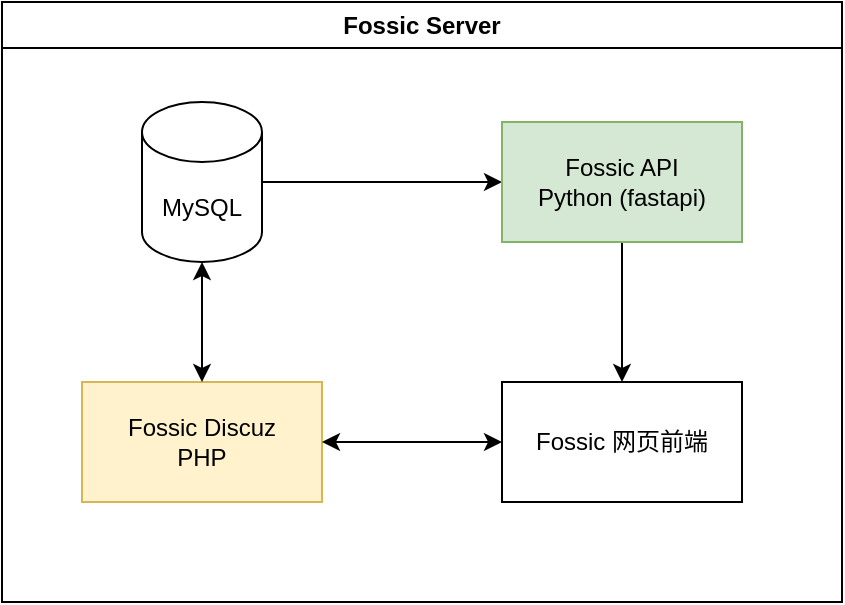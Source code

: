 <mxfile version="21.6.5" type="device">
  <diagram id="C5RBs43oDa-KdzZeNtuy" name="Page-1">
    <mxGraphModel dx="619" dy="358" grid="1" gridSize="10" guides="1" tooltips="1" connect="1" arrows="1" fold="1" page="1" pageScale="1" pageWidth="827" pageHeight="1169" math="0" shadow="0">
      <root>
        <mxCell id="WIyWlLk6GJQsqaUBKTNV-0" />
        <mxCell id="WIyWlLk6GJQsqaUBKTNV-1" parent="WIyWlLk6GJQsqaUBKTNV-0" />
        <mxCell id="r9ymkADs-F_KL88GD-uQ-3" value="Fossic Server" style="swimlane;whiteSpace=wrap;html=1;" vertex="1" parent="WIyWlLk6GJQsqaUBKTNV-1">
          <mxGeometry x="10" y="10" width="420" height="300" as="geometry" />
        </mxCell>
        <mxCell id="r9ymkADs-F_KL88GD-uQ-5" style="edgeStyle=orthogonalEdgeStyle;rounded=0;orthogonalLoop=1;jettySize=auto;html=1;" edge="1" parent="r9ymkADs-F_KL88GD-uQ-3" source="r9ymkADs-F_KL88GD-uQ-0" target="r9ymkADs-F_KL88GD-uQ-4">
          <mxGeometry relative="1" as="geometry" />
        </mxCell>
        <mxCell id="r9ymkADs-F_KL88GD-uQ-0" value="MySQL" style="shape=cylinder3;whiteSpace=wrap;html=1;boundedLbl=1;backgroundOutline=1;size=15;" vertex="1" parent="r9ymkADs-F_KL88GD-uQ-3">
          <mxGeometry x="70" y="50" width="60" height="80" as="geometry" />
        </mxCell>
        <mxCell id="r9ymkADs-F_KL88GD-uQ-1" value="Fossic Discuz&lt;br&gt;PHP" style="rounded=0;whiteSpace=wrap;html=1;fillColor=#fff2cc;strokeColor=#d6b656;" vertex="1" parent="r9ymkADs-F_KL88GD-uQ-3">
          <mxGeometry x="40" y="190" width="120" height="60" as="geometry" />
        </mxCell>
        <mxCell id="r9ymkADs-F_KL88GD-uQ-2" style="edgeStyle=orthogonalEdgeStyle;rounded=0;orthogonalLoop=1;jettySize=auto;html=1;startArrow=classic;startFill=1;" edge="1" parent="r9ymkADs-F_KL88GD-uQ-3" source="r9ymkADs-F_KL88GD-uQ-1" target="r9ymkADs-F_KL88GD-uQ-0">
          <mxGeometry relative="1" as="geometry" />
        </mxCell>
        <mxCell id="r9ymkADs-F_KL88GD-uQ-9" style="edgeStyle=orthogonalEdgeStyle;rounded=0;orthogonalLoop=1;jettySize=auto;html=1;" edge="1" parent="r9ymkADs-F_KL88GD-uQ-3" source="r9ymkADs-F_KL88GD-uQ-4" target="r9ymkADs-F_KL88GD-uQ-6">
          <mxGeometry relative="1" as="geometry" />
        </mxCell>
        <mxCell id="r9ymkADs-F_KL88GD-uQ-4" value="Fossic API&lt;br&gt;Python (fastapi)" style="rounded=0;whiteSpace=wrap;html=1;fillColor=#d5e8d4;strokeColor=#82b366;" vertex="1" parent="r9ymkADs-F_KL88GD-uQ-3">
          <mxGeometry x="250" y="60" width="120" height="60" as="geometry" />
        </mxCell>
        <mxCell id="r9ymkADs-F_KL88GD-uQ-7" style="edgeStyle=orthogonalEdgeStyle;rounded=0;orthogonalLoop=1;jettySize=auto;html=1;startArrow=classic;startFill=1;" edge="1" parent="r9ymkADs-F_KL88GD-uQ-3" source="r9ymkADs-F_KL88GD-uQ-6" target="r9ymkADs-F_KL88GD-uQ-1">
          <mxGeometry relative="1" as="geometry" />
        </mxCell>
        <mxCell id="r9ymkADs-F_KL88GD-uQ-6" value="Fossic 网页前端" style="rounded=0;whiteSpace=wrap;html=1;" vertex="1" parent="r9ymkADs-F_KL88GD-uQ-3">
          <mxGeometry x="250" y="190" width="120" height="60" as="geometry" />
        </mxCell>
      </root>
    </mxGraphModel>
  </diagram>
</mxfile>
